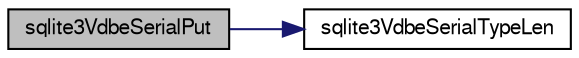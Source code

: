 digraph "sqlite3VdbeSerialPut"
{
  edge [fontname="FreeSans",fontsize="10",labelfontname="FreeSans",labelfontsize="10"];
  node [fontname="FreeSans",fontsize="10",shape=record];
  rankdir="LR";
  Node789399 [label="sqlite3VdbeSerialPut",height=0.2,width=0.4,color="black", fillcolor="grey75", style="filled", fontcolor="black"];
  Node789399 -> Node789400 [color="midnightblue",fontsize="10",style="solid",fontname="FreeSans"];
  Node789400 [label="sqlite3VdbeSerialTypeLen",height=0.2,width=0.4,color="black", fillcolor="white", style="filled",URL="$sqlite3_8c.html#ab84b4c97560363d01a6044a954c7d4f4"];
}
